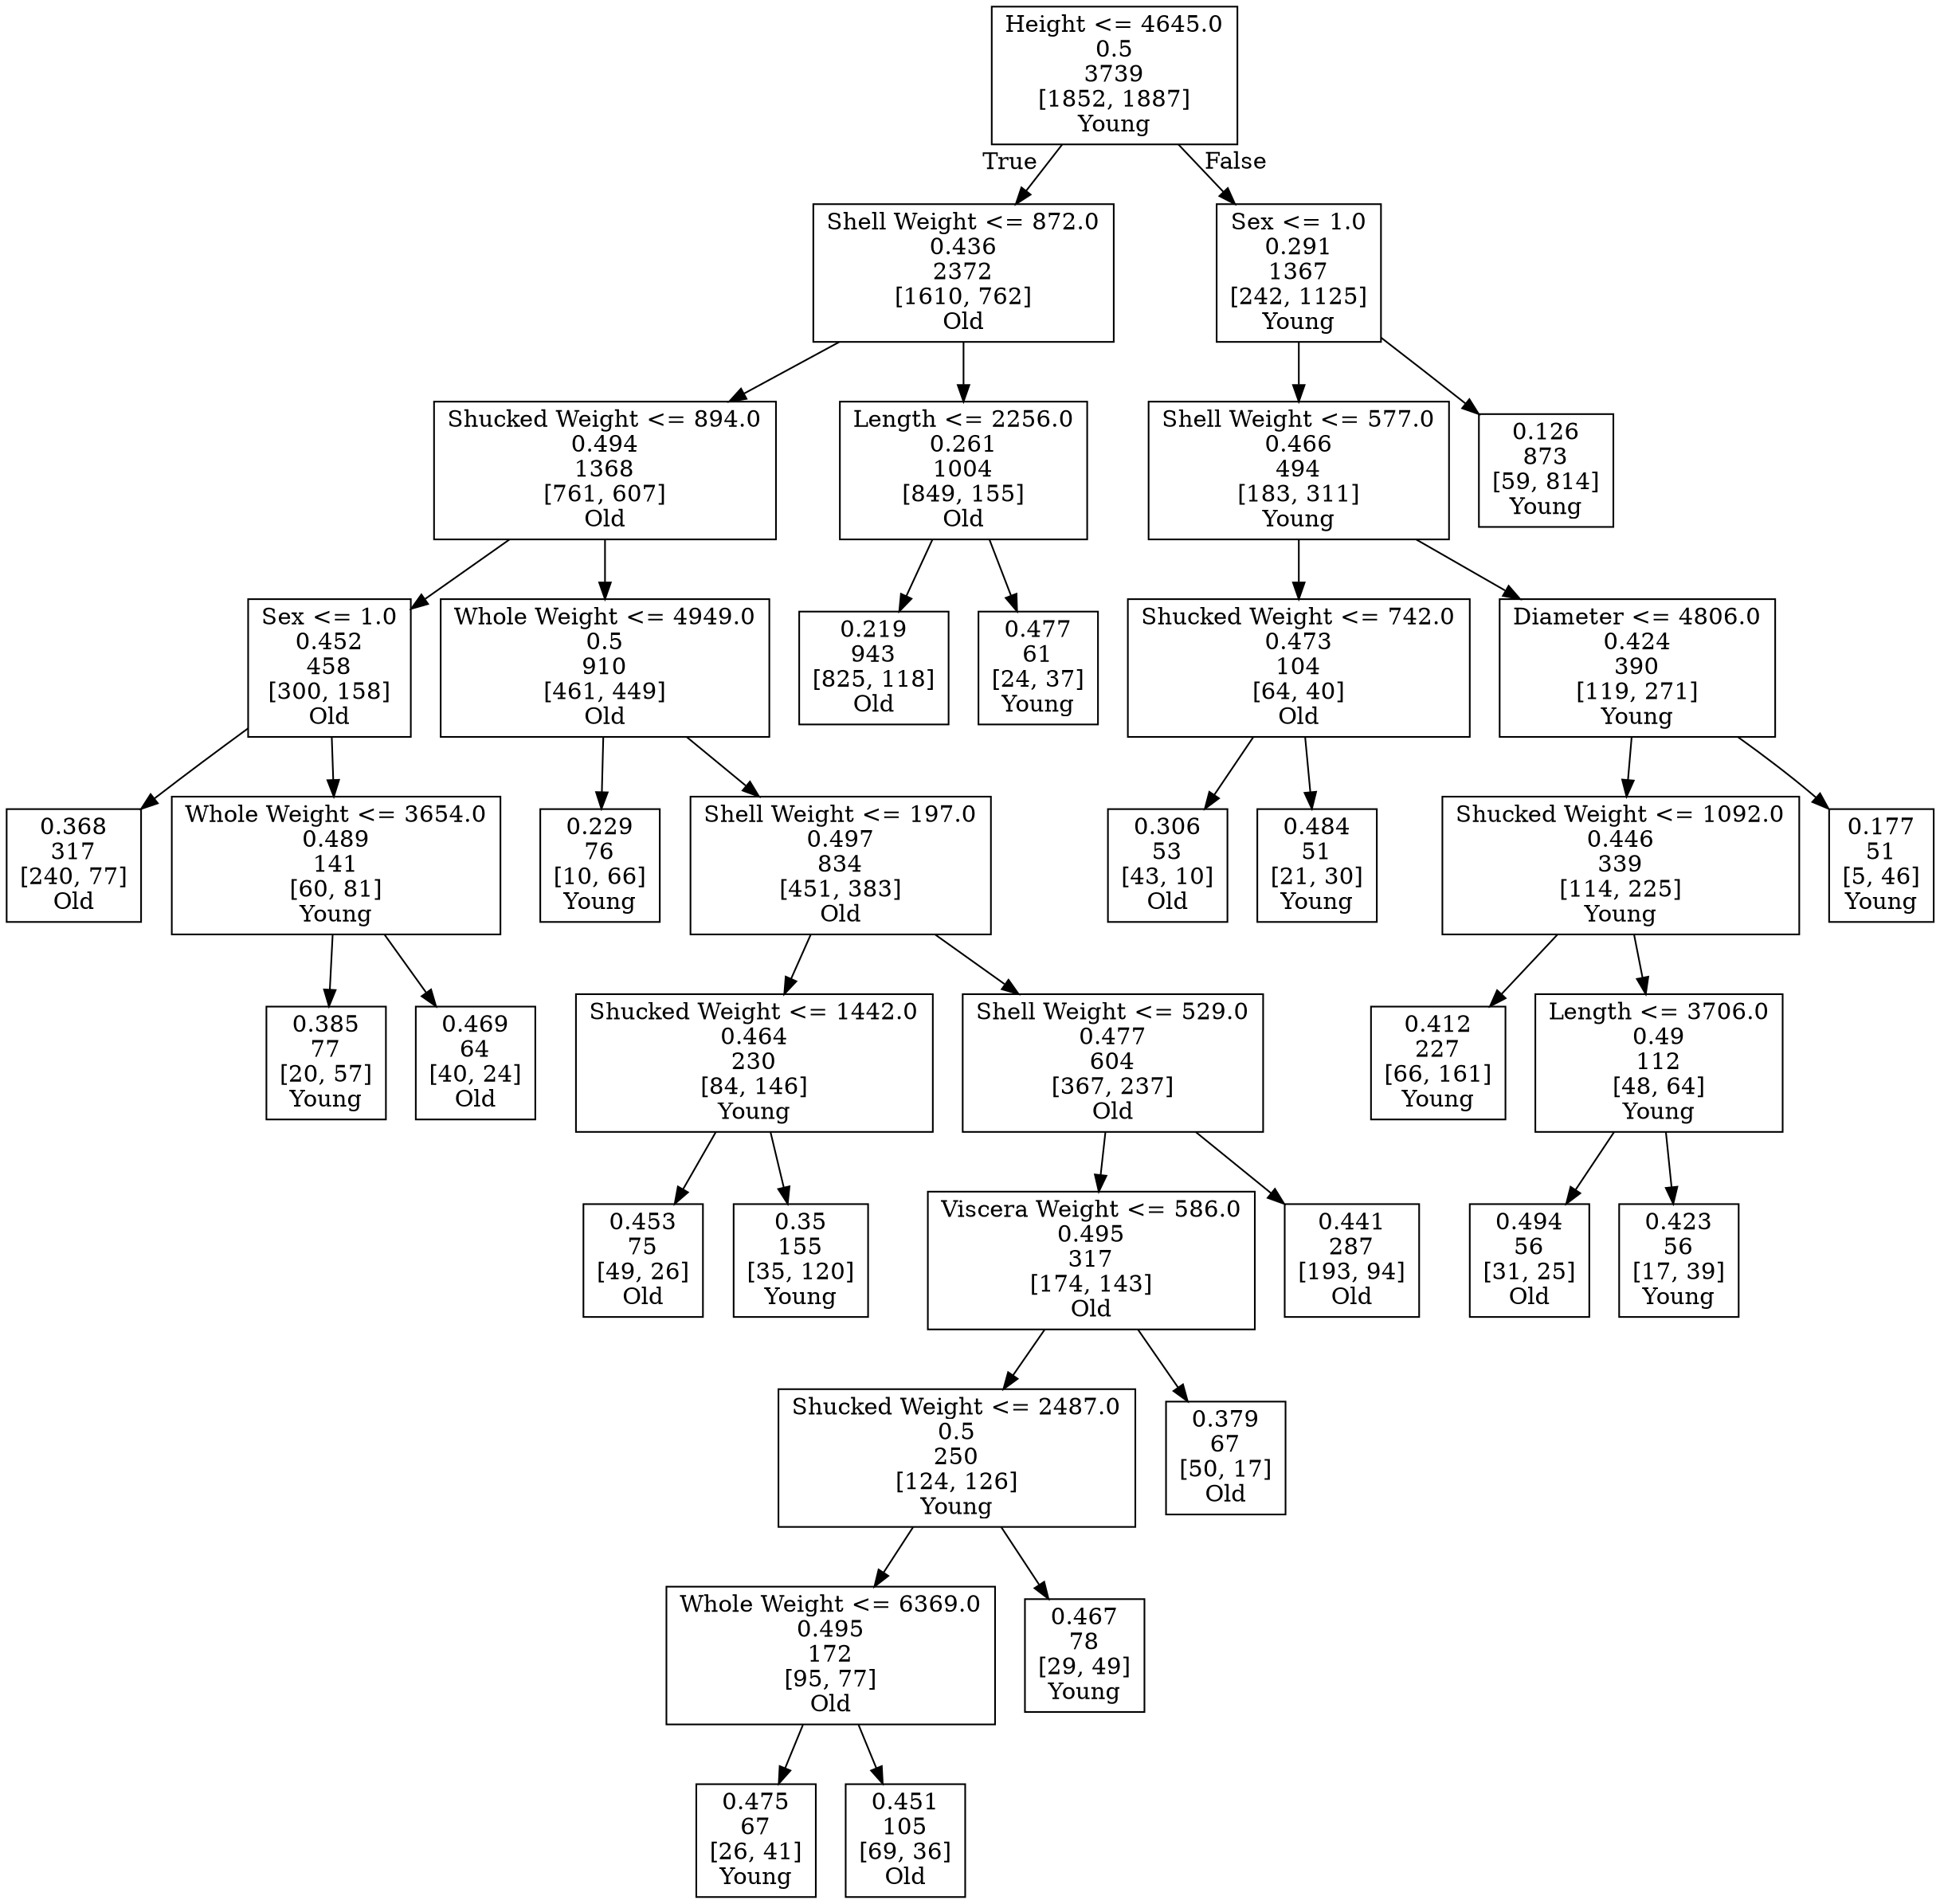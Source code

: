 digraph Tree {
node [shape=box] ;
0 [label="Height <= 4645.0\n0.5\n3739\n[1852, 1887]\nYoung"] ;
1 [label="Shell Weight <= 872.0\n0.436\n2372\n[1610, 762]\nOld"] ;
0 -> 1 [labeldistance=2.5, labelangle=45, headlabel="True"] ;
2 [label="Shucked Weight <= 894.0\n0.494\n1368\n[761, 607]\nOld"] ;
1 -> 2 ;
3 [label="Sex <= 1.0\n0.452\n458\n[300, 158]\nOld"] ;
2 -> 3 ;
4 [label="0.368\n317\n[240, 77]\nOld"] ;
3 -> 4 ;
13 [label="Whole Weight <= 3654.0\n0.489\n141\n[60, 81]\nYoung"] ;
3 -> 13 ;
14 [label="0.385\n77\n[20, 57]\nYoung"] ;
13 -> 14 ;
15 [label="0.469\n64\n[40, 24]\nOld"] ;
13 -> 15 ;
16 [label="Whole Weight <= 4949.0\n0.5\n910\n[461, 449]\nOld"] ;
2 -> 16 ;
17 [label="0.229\n76\n[10, 66]\nYoung"] ;
16 -> 17 ;
18 [label="Shell Weight <= 197.0\n0.497\n834\n[451, 383]\nOld"] ;
16 -> 18 ;
19 [label="Shucked Weight <= 1442.0\n0.464\n230\n[84, 146]\nYoung"] ;
18 -> 19 ;
20 [label="0.453\n75\n[49, 26]\nOld"] ;
19 -> 20 ;
21 [label="0.35\n155\n[35, 120]\nYoung"] ;
19 -> 21 ;
24 [label="Shell Weight <= 529.0\n0.477\n604\n[367, 237]\nOld"] ;
18 -> 24 ;
25 [label="Viscera Weight <= 586.0\n0.495\n317\n[174, 143]\nOld"] ;
24 -> 25 ;
26 [label="Shucked Weight <= 2487.0\n0.5\n250\n[124, 126]\nYoung"] ;
25 -> 26 ;
27 [label="Whole Weight <= 6369.0\n0.495\n172\n[95, 77]\nOld"] ;
26 -> 27 ;
28 [label="0.475\n67\n[26, 41]\nYoung"] ;
27 -> 28 ;
29 [label="0.451\n105\n[69, 36]\nOld"] ;
27 -> 29 ;
32 [label="0.467\n78\n[29, 49]\nYoung"] ;
26 -> 32 ;
33 [label="0.379\n67\n[50, 17]\nOld"] ;
25 -> 33 ;
34 [label="0.441\n287\n[193, 94]\nOld"] ;
24 -> 34 ;
41 [label="Length <= 2256.0\n0.261\n1004\n[849, 155]\nOld"] ;
1 -> 41 ;
42 [label="0.219\n943\n[825, 118]\nOld"] ;
41 -> 42 ;
71 [label="0.477\n61\n[24, 37]\nYoung"] ;
41 -> 71 ;
72 [label="Sex <= 1.0\n0.291\n1367\n[242, 1125]\nYoung"] ;
0 -> 72 [labeldistance=2.5, labelangle=-45, headlabel="False"] ;
73 [label="Shell Weight <= 577.0\n0.466\n494\n[183, 311]\nYoung"] ;
72 -> 73 ;
74 [label="Shucked Weight <= 742.0\n0.473\n104\n[64, 40]\nOld"] ;
73 -> 74 ;
75 [label="0.306\n53\n[43, 10]\nOld"] ;
74 -> 75 ;
76 [label="0.484\n51\n[21, 30]\nYoung"] ;
74 -> 76 ;
77 [label="Diameter <= 4806.0\n0.424\n390\n[119, 271]\nYoung"] ;
73 -> 77 ;
78 [label="Shucked Weight <= 1092.0\n0.446\n339\n[114, 225]\nYoung"] ;
77 -> 78 ;
79 [label="0.412\n227\n[66, 161]\nYoung"] ;
78 -> 79 ;
86 [label="Length <= 3706.0\n0.49\n112\n[48, 64]\nYoung"] ;
78 -> 86 ;
87 [label="0.494\n56\n[31, 25]\nOld"] ;
86 -> 87 ;
88 [label="0.423\n56\n[17, 39]\nYoung"] ;
86 -> 88 ;
89 [label="0.177\n51\n[5, 46]\nYoung"] ;
77 -> 89 ;
90 [label="0.126\n873\n[59, 814]\nYoung"] ;
72 -> 90 ;
}